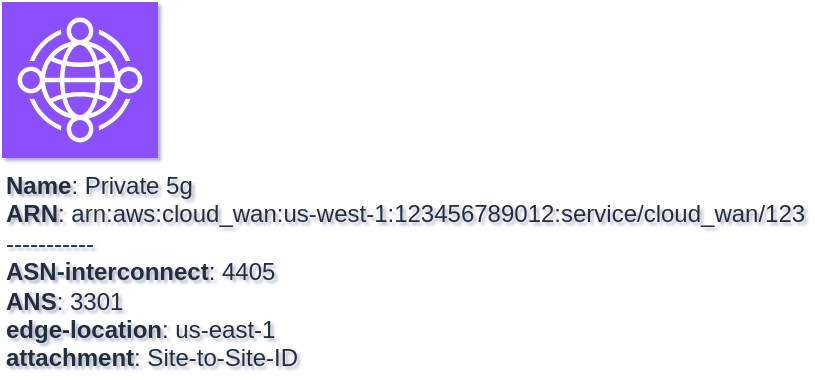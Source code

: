 <mxfile type="MultiCloud">
	<diagram id="diagram_1" name="AWS components">
		<mxGraphModel dx="1015" dy="661" grid="1" gridSize="10" guides="1" tooltips="1" connect="1" arrows="1" fold="1" page="1" pageScale="1" pageWidth="850" pageHeight="1100" math="0" shadow="1">
			<root>
				<mxCell id="0"/>
				<mxCell id="1" parent="0"/>
				<mxCell id="vertex:cloud_wan:arn:aws:cloud_wan:us-west-1:123456789012:service/cloud_wan/123" value="&lt;b&gt;Name&lt;/b&gt;: Private 5g&lt;BR&gt;&lt;b&gt;ARN&lt;/b&gt;: arn:aws:cloud_wan:us-west-1:123456789012:service/cloud_wan/123&lt;BR&gt;-----------&lt;BR&gt;&lt;b&gt;ASN-interconnect&lt;/b&gt;: 4405&lt;BR&gt;&lt;b&gt;ANS&lt;/b&gt;: 3301&lt;BR&gt;&lt;b&gt;edge-location&lt;/b&gt;: us-east-1&lt;BR&gt;&lt;b&gt;attachment&lt;/b&gt;: Site-to-Site-ID" style="sketch=0;outlineConnect=0;fontColor=#232F3E;fillColor=#8C4FFF;strokeColor=#ffffff;dashed=0;verticalLabelPosition=bottom;verticalAlign=top;align=left;html=1;fontSize=12;fontStyle=0;aspect=fixed;shape=mxgraph.aws4.resourceIcon;resIcon=mxgraph.aws4.cloud_wan;" parent="1" vertex="1">
					<mxGeometry width="78" height="78" as="geometry"/>
				</mxCell>
			</root>
		</mxGraphModel>
	</diagram>
</mxfile>